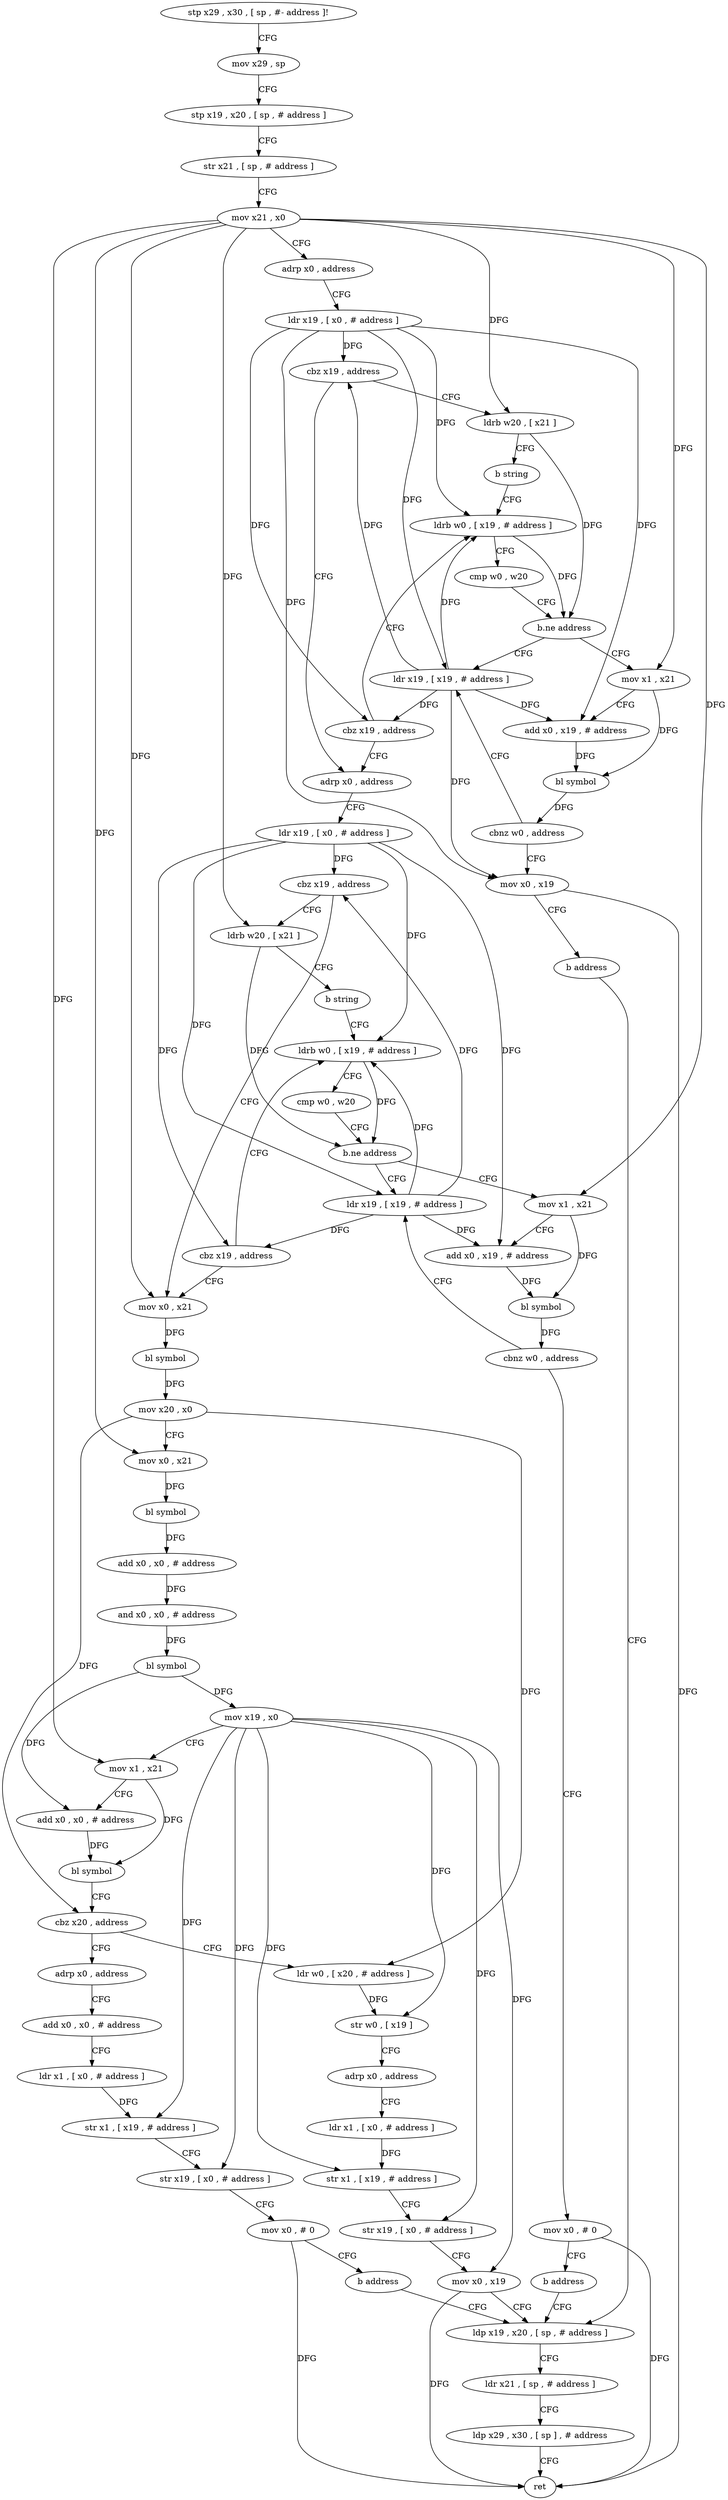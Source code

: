 digraph "func" {
"4286976" [label = "stp x29 , x30 , [ sp , #- address ]!" ]
"4286980" [label = "mov x29 , sp" ]
"4286984" [label = "stp x19 , x20 , [ sp , # address ]" ]
"4286988" [label = "str x21 , [ sp , # address ]" ]
"4286992" [label = "mov x21 , x0" ]
"4286996" [label = "adrp x0 , address" ]
"4287000" [label = "ldr x19 , [ x0 , # address ]" ]
"4287004" [label = "cbz x19 , address" ]
"4287060" [label = "adrp x0 , address" ]
"4287008" [label = "ldrb w20 , [ x21 ]" ]
"4287064" [label = "ldr x19 , [ x0 , # address ]" ]
"4287068" [label = "cbz x19 , address" ]
"4287124" [label = "mov x0 , x21" ]
"4287072" [label = "ldrb w20 , [ x21 ]" ]
"4287012" [label = "b string" ]
"4287024" [label = "ldrb w0 , [ x19 , # address ]" ]
"4287128" [label = "bl symbol" ]
"4287132" [label = "mov x20 , x0" ]
"4287136" [label = "mov x0 , x21" ]
"4287140" [label = "bl symbol" ]
"4287144" [label = "add x0 , x0 , # address" ]
"4287148" [label = "and x0 , x0 , # address" ]
"4287152" [label = "bl symbol" ]
"4287156" [label = "mov x19 , x0" ]
"4287160" [label = "mov x1 , x21" ]
"4287164" [label = "add x0 , x0 , # address" ]
"4287168" [label = "bl symbol" ]
"4287172" [label = "cbz x20 , address" ]
"4287220" [label = "adrp x0 , address" ]
"4287176" [label = "ldr w0 , [ x20 , # address ]" ]
"4287076" [label = "b string" ]
"4287088" [label = "ldrb w0 , [ x19 , # address ]" ]
"4287028" [label = "cmp w0 , w20" ]
"4287032" [label = "b.ne address" ]
"4287016" [label = "ldr x19 , [ x19 , # address ]" ]
"4287036" [label = "mov x1 , x21" ]
"4287224" [label = "add x0 , x0 , # address" ]
"4287228" [label = "ldr x1 , [ x0 , # address ]" ]
"4287232" [label = "str x1 , [ x19 , # address ]" ]
"4287236" [label = "str x19 , [ x0 , # address ]" ]
"4287240" [label = "mov x0 , # 0" ]
"4287244" [label = "b address" ]
"4287204" [label = "ldp x19 , x20 , [ sp , # address ]" ]
"4287180" [label = "str w0 , [ x19 ]" ]
"4287184" [label = "adrp x0 , address" ]
"4287188" [label = "ldr x1 , [ x0 , # address ]" ]
"4287192" [label = "str x1 , [ x19 , # address ]" ]
"4287196" [label = "str x19 , [ x0 , # address ]" ]
"4287200" [label = "mov x0 , x19" ]
"4287092" [label = "cmp w0 , w20" ]
"4287096" [label = "b.ne address" ]
"4287080" [label = "ldr x19 , [ x19 , # address ]" ]
"4287100" [label = "mov x1 , x21" ]
"4287020" [label = "cbz x19 , address" ]
"4287040" [label = "add x0 , x19 , # address" ]
"4287044" [label = "bl symbol" ]
"4287048" [label = "cbnz w0 , address" ]
"4287052" [label = "mov x0 , x19" ]
"4287208" [label = "ldr x21 , [ sp , # address ]" ]
"4287212" [label = "ldp x29 , x30 , [ sp ] , # address" ]
"4287216" [label = "ret" ]
"4287084" [label = "cbz x19 , address" ]
"4287104" [label = "add x0 , x19 , # address" ]
"4287108" [label = "bl symbol" ]
"4287112" [label = "cbnz w0 , address" ]
"4287116" [label = "mov x0 , # 0" ]
"4287056" [label = "b address" ]
"4287120" [label = "b address" ]
"4286976" -> "4286980" [ label = "CFG" ]
"4286980" -> "4286984" [ label = "CFG" ]
"4286984" -> "4286988" [ label = "CFG" ]
"4286988" -> "4286992" [ label = "CFG" ]
"4286992" -> "4286996" [ label = "CFG" ]
"4286992" -> "4287008" [ label = "DFG" ]
"4286992" -> "4287124" [ label = "DFG" ]
"4286992" -> "4287136" [ label = "DFG" ]
"4286992" -> "4287160" [ label = "DFG" ]
"4286992" -> "4287072" [ label = "DFG" ]
"4286992" -> "4287036" [ label = "DFG" ]
"4286992" -> "4287100" [ label = "DFG" ]
"4286996" -> "4287000" [ label = "CFG" ]
"4287000" -> "4287004" [ label = "DFG" ]
"4287000" -> "4287024" [ label = "DFG" ]
"4287000" -> "4287016" [ label = "DFG" ]
"4287000" -> "4287020" [ label = "DFG" ]
"4287000" -> "4287040" [ label = "DFG" ]
"4287000" -> "4287052" [ label = "DFG" ]
"4287004" -> "4287060" [ label = "CFG" ]
"4287004" -> "4287008" [ label = "CFG" ]
"4287060" -> "4287064" [ label = "CFG" ]
"4287008" -> "4287012" [ label = "CFG" ]
"4287008" -> "4287032" [ label = "DFG" ]
"4287064" -> "4287068" [ label = "DFG" ]
"4287064" -> "4287088" [ label = "DFG" ]
"4287064" -> "4287080" [ label = "DFG" ]
"4287064" -> "4287084" [ label = "DFG" ]
"4287064" -> "4287104" [ label = "DFG" ]
"4287068" -> "4287124" [ label = "CFG" ]
"4287068" -> "4287072" [ label = "CFG" ]
"4287124" -> "4287128" [ label = "DFG" ]
"4287072" -> "4287076" [ label = "CFG" ]
"4287072" -> "4287096" [ label = "DFG" ]
"4287012" -> "4287024" [ label = "CFG" ]
"4287024" -> "4287028" [ label = "CFG" ]
"4287024" -> "4287032" [ label = "DFG" ]
"4287128" -> "4287132" [ label = "DFG" ]
"4287132" -> "4287136" [ label = "CFG" ]
"4287132" -> "4287172" [ label = "DFG" ]
"4287132" -> "4287176" [ label = "DFG" ]
"4287136" -> "4287140" [ label = "DFG" ]
"4287140" -> "4287144" [ label = "DFG" ]
"4287144" -> "4287148" [ label = "DFG" ]
"4287148" -> "4287152" [ label = "DFG" ]
"4287152" -> "4287156" [ label = "DFG" ]
"4287152" -> "4287164" [ label = "DFG" ]
"4287156" -> "4287160" [ label = "CFG" ]
"4287156" -> "4287232" [ label = "DFG" ]
"4287156" -> "4287236" [ label = "DFG" ]
"4287156" -> "4287180" [ label = "DFG" ]
"4287156" -> "4287192" [ label = "DFG" ]
"4287156" -> "4287196" [ label = "DFG" ]
"4287156" -> "4287200" [ label = "DFG" ]
"4287160" -> "4287164" [ label = "CFG" ]
"4287160" -> "4287168" [ label = "DFG" ]
"4287164" -> "4287168" [ label = "DFG" ]
"4287168" -> "4287172" [ label = "CFG" ]
"4287172" -> "4287220" [ label = "CFG" ]
"4287172" -> "4287176" [ label = "CFG" ]
"4287220" -> "4287224" [ label = "CFG" ]
"4287176" -> "4287180" [ label = "DFG" ]
"4287076" -> "4287088" [ label = "CFG" ]
"4287088" -> "4287092" [ label = "CFG" ]
"4287088" -> "4287096" [ label = "DFG" ]
"4287028" -> "4287032" [ label = "CFG" ]
"4287032" -> "4287016" [ label = "CFG" ]
"4287032" -> "4287036" [ label = "CFG" ]
"4287016" -> "4287020" [ label = "DFG" ]
"4287016" -> "4287004" [ label = "DFG" ]
"4287016" -> "4287024" [ label = "DFG" ]
"4287016" -> "4287040" [ label = "DFG" ]
"4287016" -> "4287052" [ label = "DFG" ]
"4287036" -> "4287040" [ label = "CFG" ]
"4287036" -> "4287044" [ label = "DFG" ]
"4287224" -> "4287228" [ label = "CFG" ]
"4287228" -> "4287232" [ label = "DFG" ]
"4287232" -> "4287236" [ label = "CFG" ]
"4287236" -> "4287240" [ label = "CFG" ]
"4287240" -> "4287244" [ label = "CFG" ]
"4287240" -> "4287216" [ label = "DFG" ]
"4287244" -> "4287204" [ label = "CFG" ]
"4287204" -> "4287208" [ label = "CFG" ]
"4287180" -> "4287184" [ label = "CFG" ]
"4287184" -> "4287188" [ label = "CFG" ]
"4287188" -> "4287192" [ label = "DFG" ]
"4287192" -> "4287196" [ label = "CFG" ]
"4287196" -> "4287200" [ label = "CFG" ]
"4287200" -> "4287204" [ label = "CFG" ]
"4287200" -> "4287216" [ label = "DFG" ]
"4287092" -> "4287096" [ label = "CFG" ]
"4287096" -> "4287080" [ label = "CFG" ]
"4287096" -> "4287100" [ label = "CFG" ]
"4287080" -> "4287084" [ label = "DFG" ]
"4287080" -> "4287068" [ label = "DFG" ]
"4287080" -> "4287088" [ label = "DFG" ]
"4287080" -> "4287104" [ label = "DFG" ]
"4287100" -> "4287104" [ label = "CFG" ]
"4287100" -> "4287108" [ label = "DFG" ]
"4287020" -> "4287060" [ label = "CFG" ]
"4287020" -> "4287024" [ label = "CFG" ]
"4287040" -> "4287044" [ label = "DFG" ]
"4287044" -> "4287048" [ label = "DFG" ]
"4287048" -> "4287016" [ label = "CFG" ]
"4287048" -> "4287052" [ label = "CFG" ]
"4287052" -> "4287056" [ label = "CFG" ]
"4287052" -> "4287216" [ label = "DFG" ]
"4287208" -> "4287212" [ label = "CFG" ]
"4287212" -> "4287216" [ label = "CFG" ]
"4287084" -> "4287124" [ label = "CFG" ]
"4287084" -> "4287088" [ label = "CFG" ]
"4287104" -> "4287108" [ label = "DFG" ]
"4287108" -> "4287112" [ label = "DFG" ]
"4287112" -> "4287080" [ label = "CFG" ]
"4287112" -> "4287116" [ label = "CFG" ]
"4287116" -> "4287120" [ label = "CFG" ]
"4287116" -> "4287216" [ label = "DFG" ]
"4287056" -> "4287204" [ label = "CFG" ]
"4287120" -> "4287204" [ label = "CFG" ]
}

